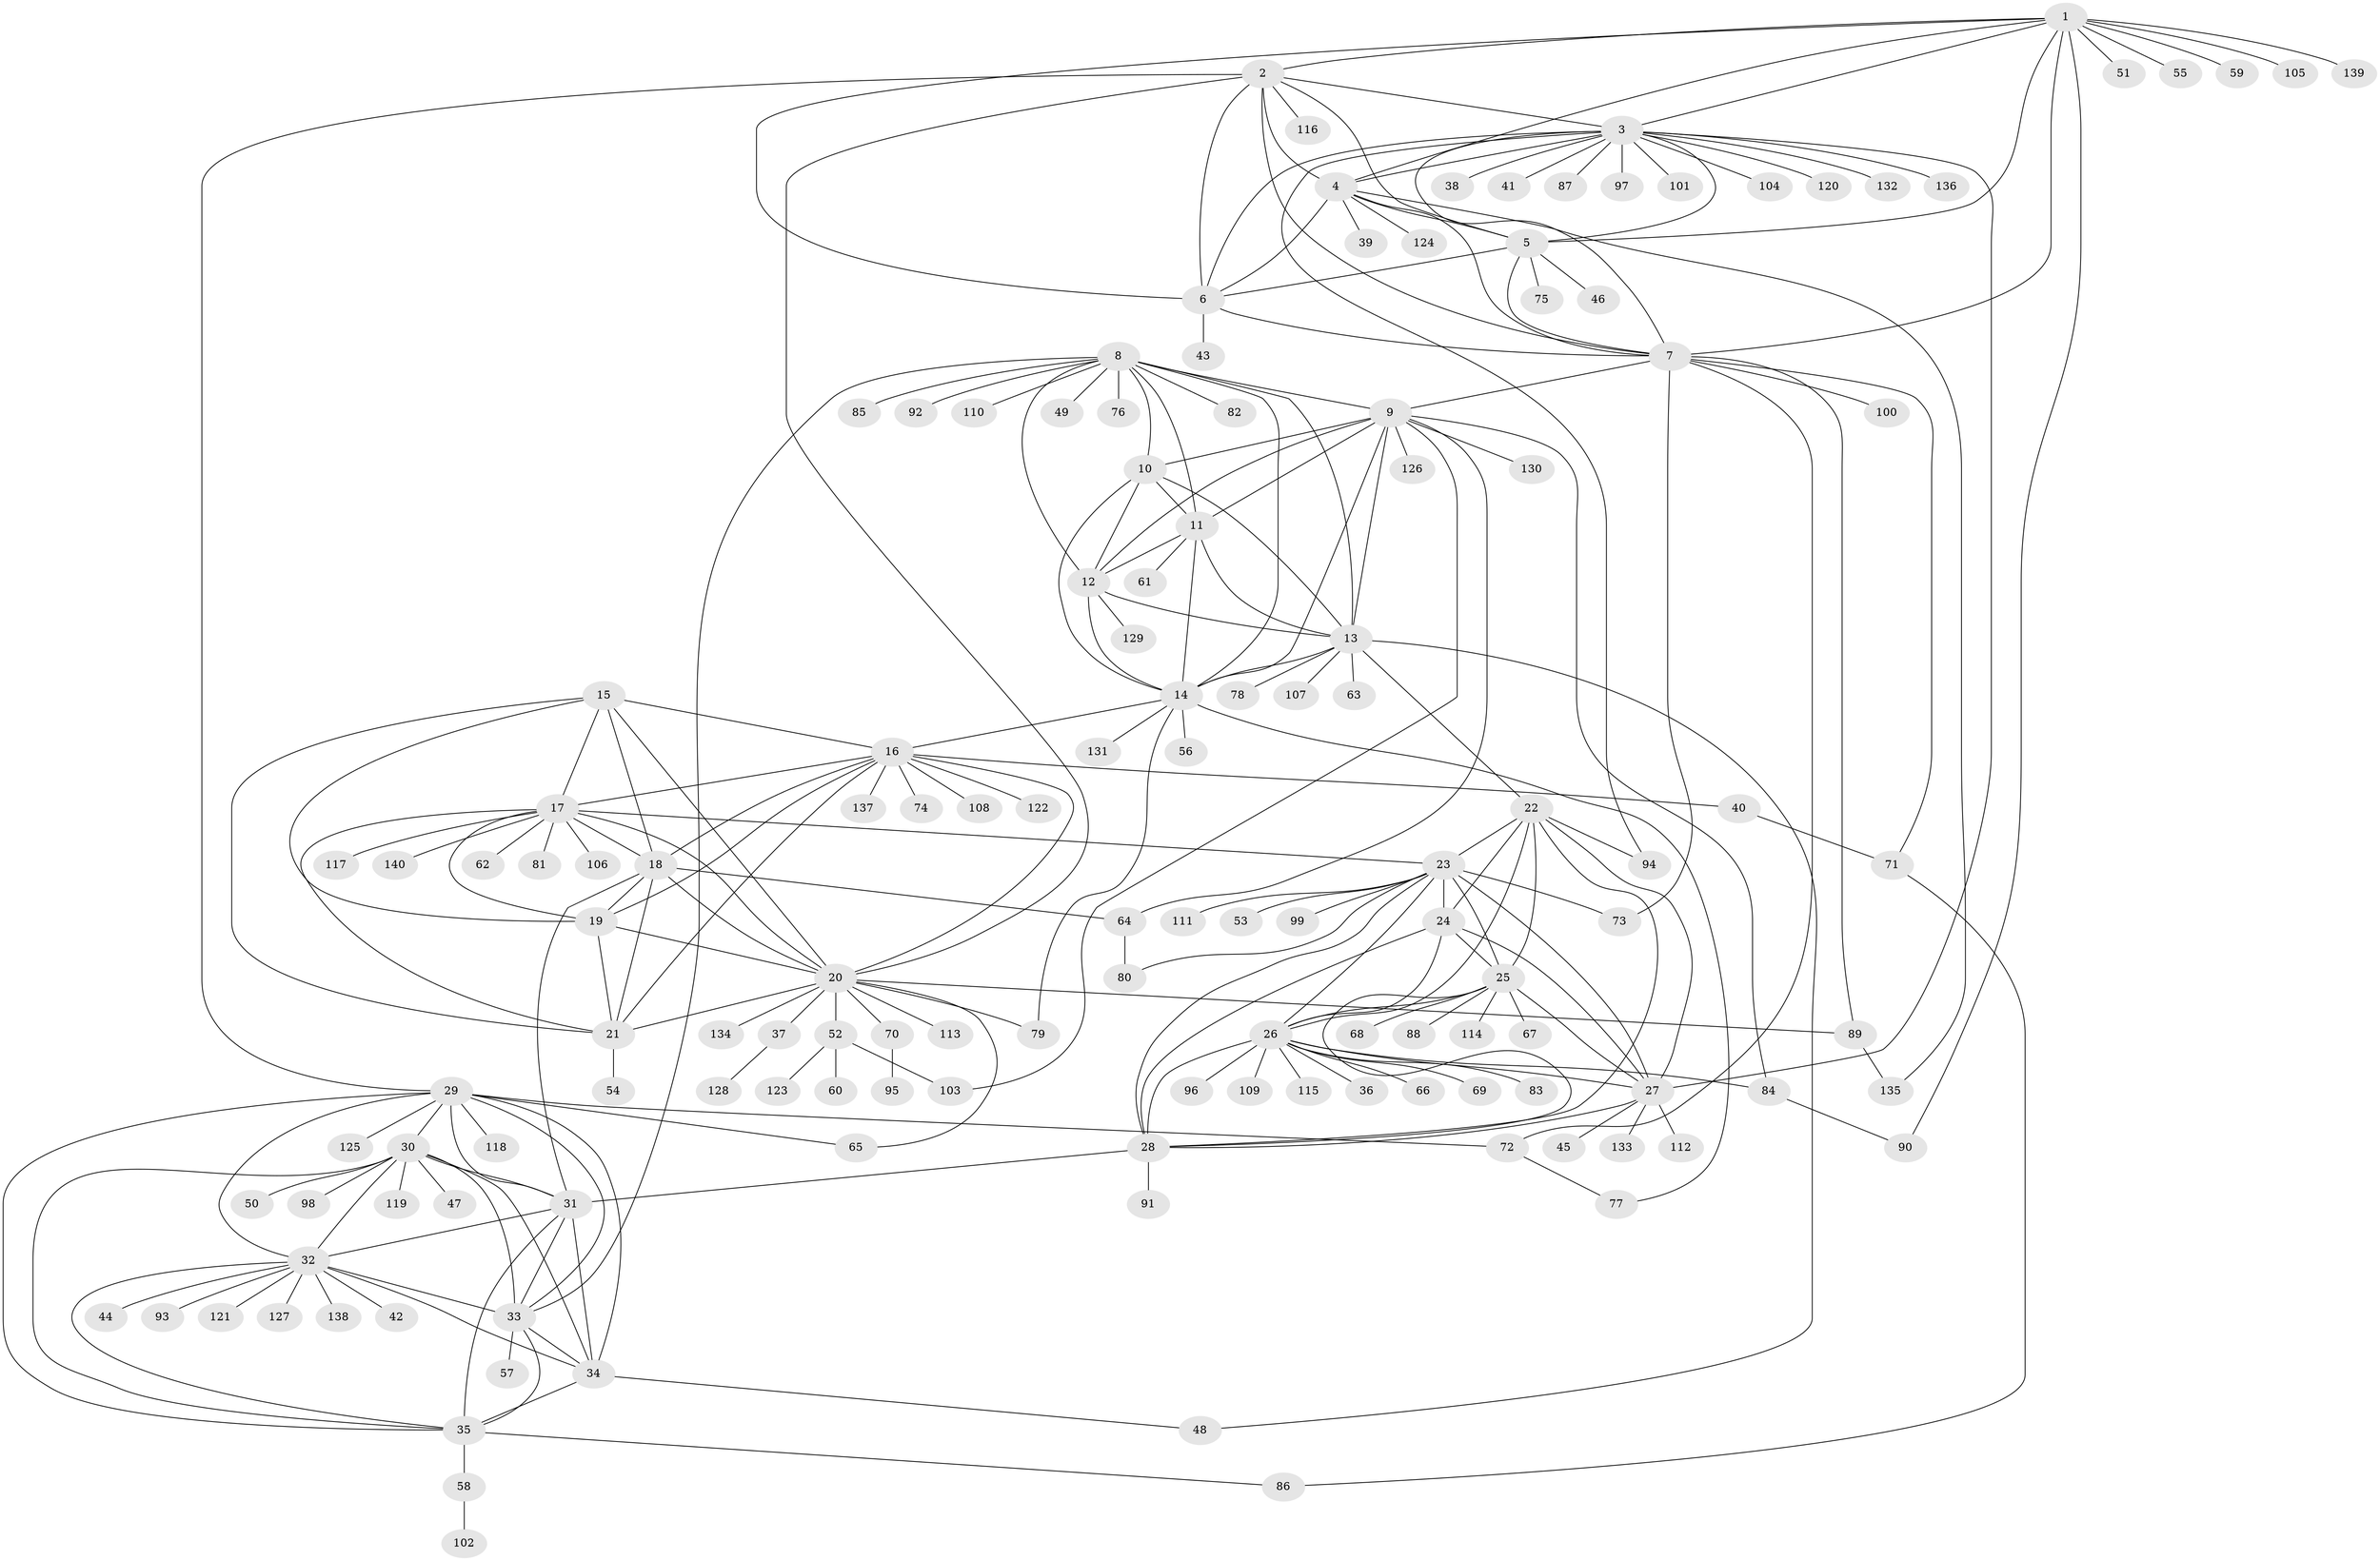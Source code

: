 // coarse degree distribution, {9: 0.05357142857142857, 7: 0.017857142857142856, 8: 0.05357142857142857, 5: 0.03571428571428571, 10: 0.03571428571428571, 4: 0.07142857142857142, 3: 0.03571428571428571, 13: 0.017857142857142856, 12: 0.017857142857142856, 11: 0.017857142857142856, 1: 0.6071428571428571, 2: 0.03571428571428571}
// Generated by graph-tools (version 1.1) at 2025/19/03/04/25 18:19:43]
// undirected, 140 vertices, 236 edges
graph export_dot {
graph [start="1"]
  node [color=gray90,style=filled];
  1;
  2;
  3;
  4;
  5;
  6;
  7;
  8;
  9;
  10;
  11;
  12;
  13;
  14;
  15;
  16;
  17;
  18;
  19;
  20;
  21;
  22;
  23;
  24;
  25;
  26;
  27;
  28;
  29;
  30;
  31;
  32;
  33;
  34;
  35;
  36;
  37;
  38;
  39;
  40;
  41;
  42;
  43;
  44;
  45;
  46;
  47;
  48;
  49;
  50;
  51;
  52;
  53;
  54;
  55;
  56;
  57;
  58;
  59;
  60;
  61;
  62;
  63;
  64;
  65;
  66;
  67;
  68;
  69;
  70;
  71;
  72;
  73;
  74;
  75;
  76;
  77;
  78;
  79;
  80;
  81;
  82;
  83;
  84;
  85;
  86;
  87;
  88;
  89;
  90;
  91;
  92;
  93;
  94;
  95;
  96;
  97;
  98;
  99;
  100;
  101;
  102;
  103;
  104;
  105;
  106;
  107;
  108;
  109;
  110;
  111;
  112;
  113;
  114;
  115;
  116;
  117;
  118;
  119;
  120;
  121;
  122;
  123;
  124;
  125;
  126;
  127;
  128;
  129;
  130;
  131;
  132;
  133;
  134;
  135;
  136;
  137;
  138;
  139;
  140;
  1 -- 2;
  1 -- 3;
  1 -- 4;
  1 -- 5;
  1 -- 6;
  1 -- 7;
  1 -- 51;
  1 -- 55;
  1 -- 59;
  1 -- 90;
  1 -- 105;
  1 -- 139;
  2 -- 3;
  2 -- 4;
  2 -- 5;
  2 -- 6;
  2 -- 7;
  2 -- 20;
  2 -- 29;
  2 -- 116;
  3 -- 4;
  3 -- 5;
  3 -- 6;
  3 -- 7;
  3 -- 27;
  3 -- 38;
  3 -- 41;
  3 -- 87;
  3 -- 94;
  3 -- 97;
  3 -- 101;
  3 -- 104;
  3 -- 120;
  3 -- 132;
  3 -- 136;
  4 -- 5;
  4 -- 6;
  4 -- 7;
  4 -- 39;
  4 -- 124;
  4 -- 135;
  5 -- 6;
  5 -- 7;
  5 -- 46;
  5 -- 75;
  6 -- 7;
  6 -- 43;
  7 -- 9;
  7 -- 71;
  7 -- 72;
  7 -- 73;
  7 -- 89;
  7 -- 100;
  8 -- 9;
  8 -- 10;
  8 -- 11;
  8 -- 12;
  8 -- 13;
  8 -- 14;
  8 -- 33;
  8 -- 49;
  8 -- 76;
  8 -- 82;
  8 -- 85;
  8 -- 92;
  8 -- 110;
  9 -- 10;
  9 -- 11;
  9 -- 12;
  9 -- 13;
  9 -- 14;
  9 -- 64;
  9 -- 84;
  9 -- 103;
  9 -- 126;
  9 -- 130;
  10 -- 11;
  10 -- 12;
  10 -- 13;
  10 -- 14;
  11 -- 12;
  11 -- 13;
  11 -- 14;
  11 -- 61;
  12 -- 13;
  12 -- 14;
  12 -- 129;
  13 -- 14;
  13 -- 22;
  13 -- 48;
  13 -- 63;
  13 -- 78;
  13 -- 107;
  14 -- 16;
  14 -- 56;
  14 -- 77;
  14 -- 79;
  14 -- 131;
  15 -- 16;
  15 -- 17;
  15 -- 18;
  15 -- 19;
  15 -- 20;
  15 -- 21;
  16 -- 17;
  16 -- 18;
  16 -- 19;
  16 -- 20;
  16 -- 21;
  16 -- 40;
  16 -- 74;
  16 -- 108;
  16 -- 122;
  16 -- 137;
  17 -- 18;
  17 -- 19;
  17 -- 20;
  17 -- 21;
  17 -- 23;
  17 -- 62;
  17 -- 81;
  17 -- 106;
  17 -- 117;
  17 -- 140;
  18 -- 19;
  18 -- 20;
  18 -- 21;
  18 -- 31;
  18 -- 64;
  19 -- 20;
  19 -- 21;
  20 -- 21;
  20 -- 37;
  20 -- 52;
  20 -- 65;
  20 -- 70;
  20 -- 79;
  20 -- 89;
  20 -- 113;
  20 -- 134;
  21 -- 54;
  22 -- 23;
  22 -- 24;
  22 -- 25;
  22 -- 26;
  22 -- 27;
  22 -- 28;
  22 -- 94;
  23 -- 24;
  23 -- 25;
  23 -- 26;
  23 -- 27;
  23 -- 28;
  23 -- 53;
  23 -- 73;
  23 -- 80;
  23 -- 99;
  23 -- 111;
  24 -- 25;
  24 -- 26;
  24 -- 27;
  24 -- 28;
  25 -- 26;
  25 -- 27;
  25 -- 28;
  25 -- 67;
  25 -- 68;
  25 -- 88;
  25 -- 114;
  26 -- 27;
  26 -- 28;
  26 -- 36;
  26 -- 66;
  26 -- 69;
  26 -- 83;
  26 -- 84;
  26 -- 96;
  26 -- 109;
  26 -- 115;
  27 -- 28;
  27 -- 45;
  27 -- 112;
  27 -- 133;
  28 -- 31;
  28 -- 91;
  29 -- 30;
  29 -- 31;
  29 -- 32;
  29 -- 33;
  29 -- 34;
  29 -- 35;
  29 -- 65;
  29 -- 72;
  29 -- 118;
  29 -- 125;
  30 -- 31;
  30 -- 32;
  30 -- 33;
  30 -- 34;
  30 -- 35;
  30 -- 47;
  30 -- 50;
  30 -- 98;
  30 -- 119;
  31 -- 32;
  31 -- 33;
  31 -- 34;
  31 -- 35;
  32 -- 33;
  32 -- 34;
  32 -- 35;
  32 -- 42;
  32 -- 44;
  32 -- 93;
  32 -- 121;
  32 -- 127;
  32 -- 138;
  33 -- 34;
  33 -- 35;
  33 -- 57;
  34 -- 35;
  34 -- 48;
  35 -- 58;
  35 -- 86;
  37 -- 128;
  40 -- 71;
  52 -- 60;
  52 -- 103;
  52 -- 123;
  58 -- 102;
  64 -- 80;
  70 -- 95;
  71 -- 86;
  72 -- 77;
  84 -- 90;
  89 -- 135;
}
